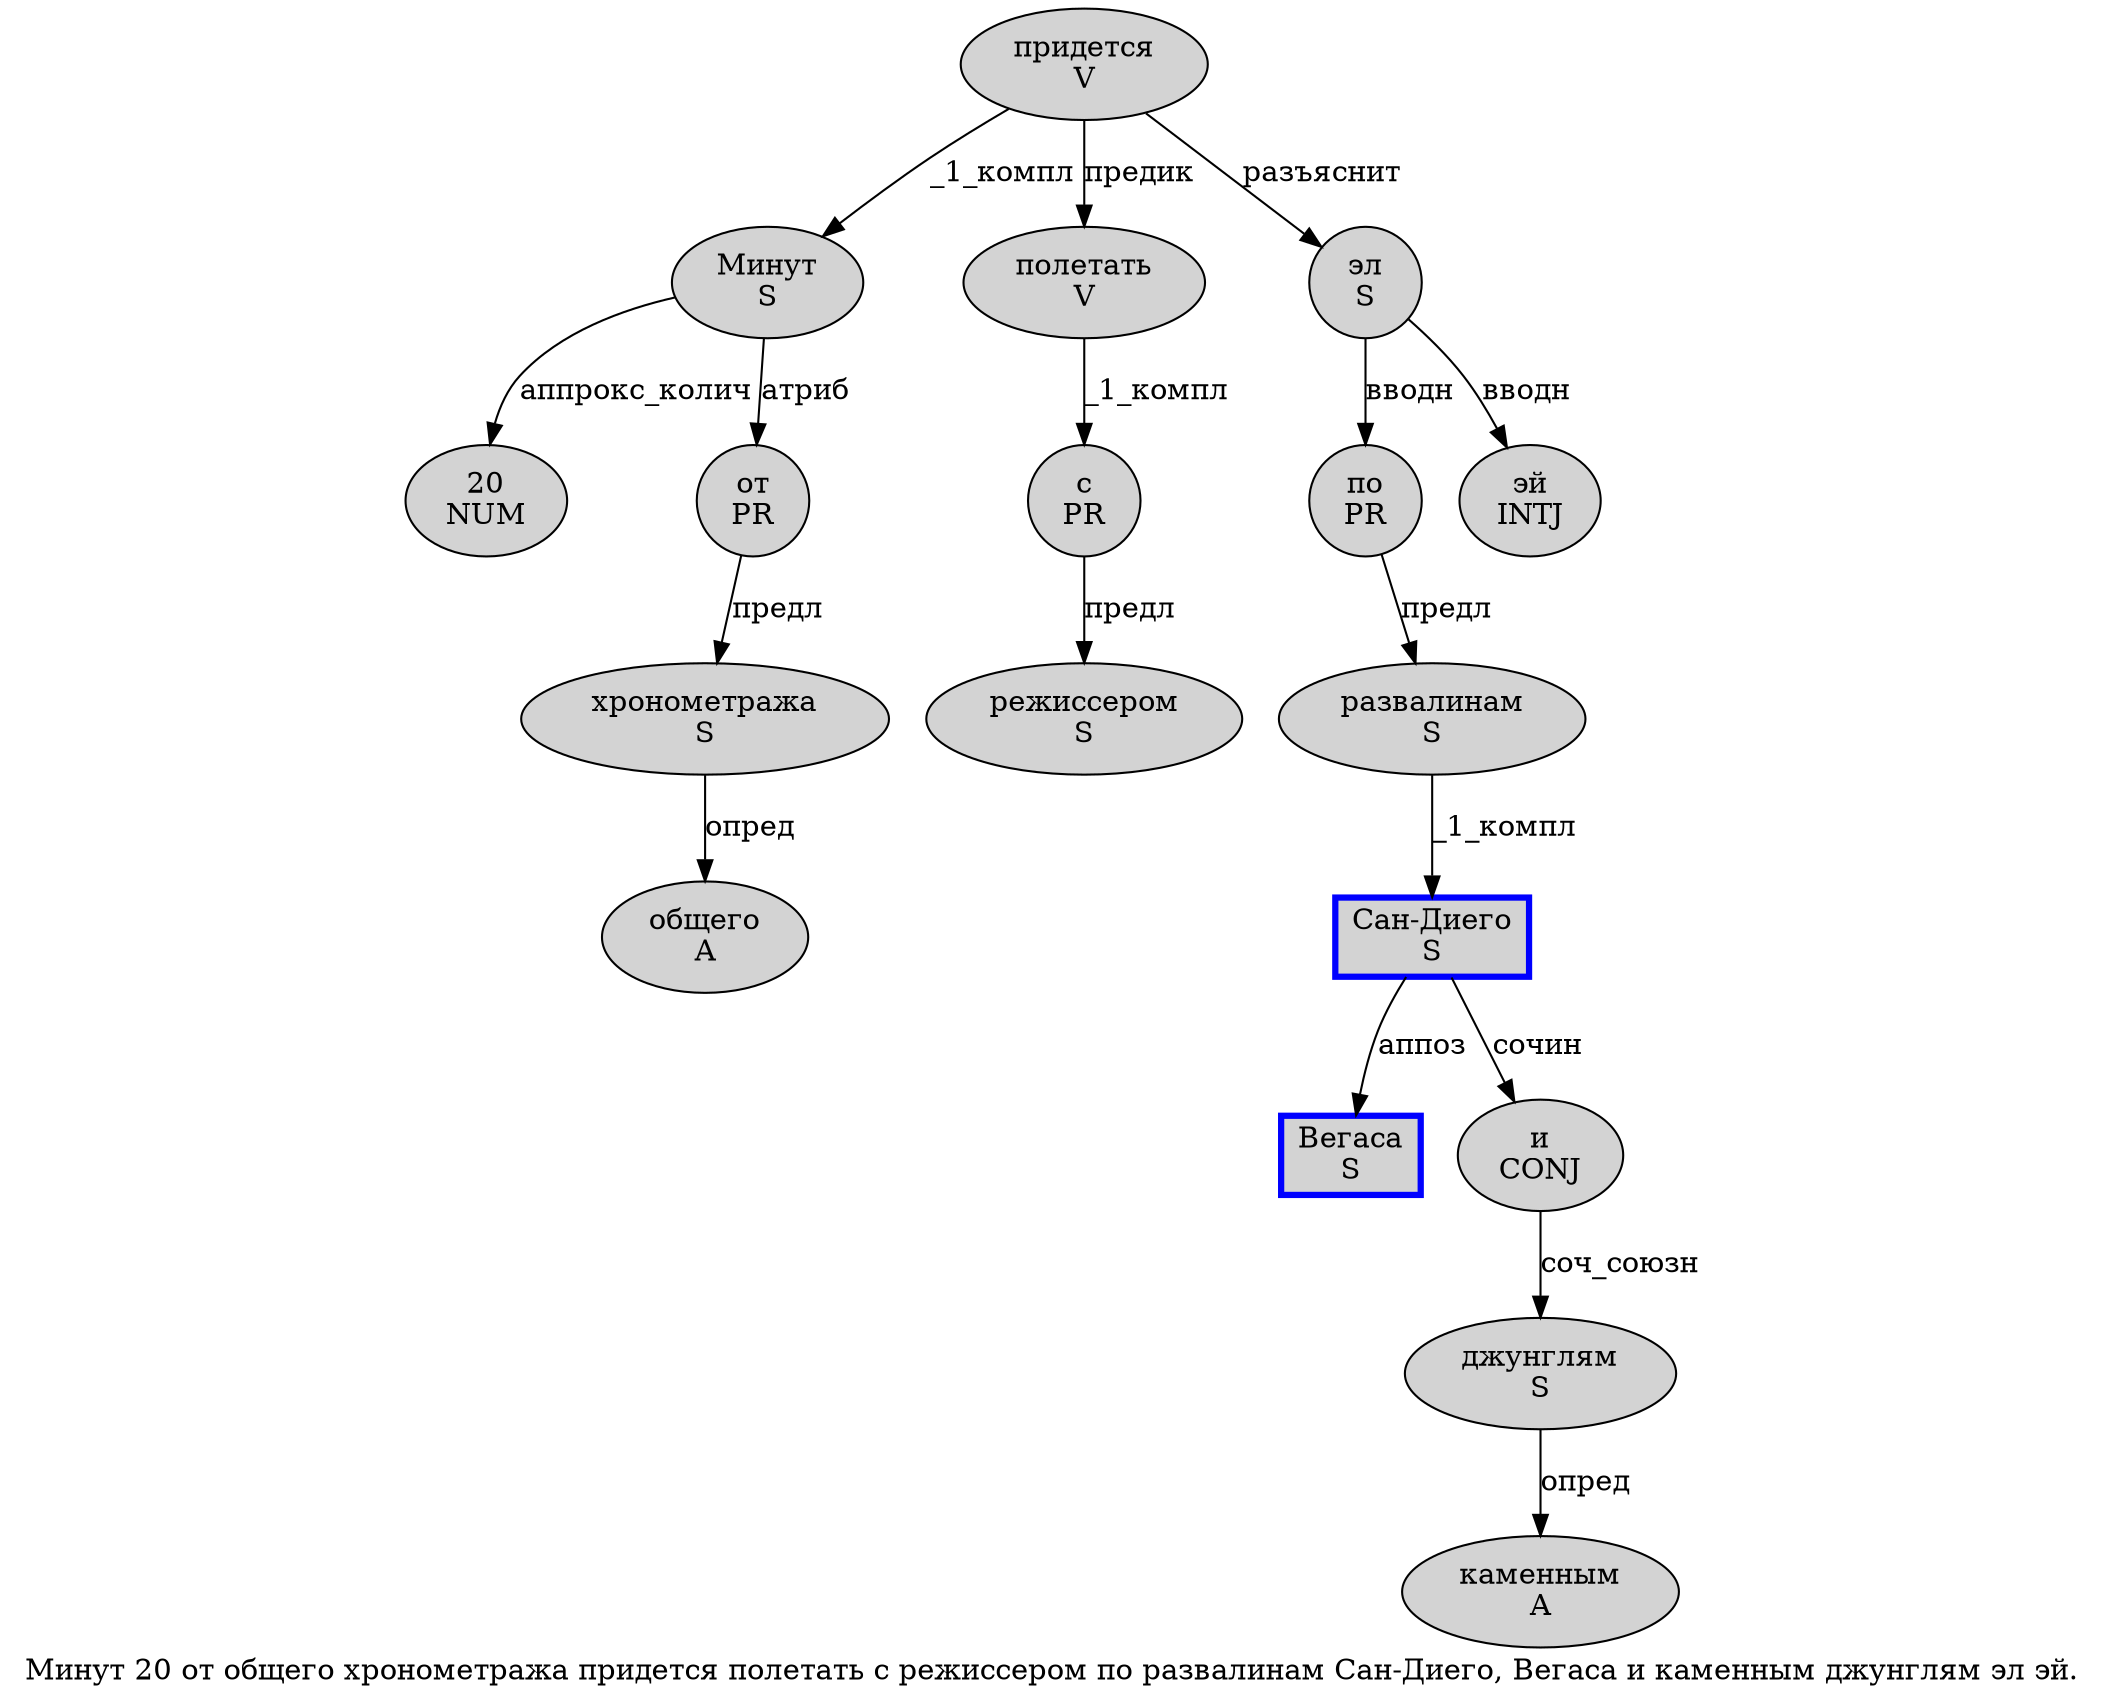 digraph SENTENCE_2568 {
	graph [label="Минут 20 от общего хронометража придется полетать с режиссером по развалинам Сан-Диего, Вегаса и каменным джунглям эл эй."]
	node [style=filled]
		0 [label="Минут
S" color="" fillcolor=lightgray penwidth=1 shape=ellipse]
		1 [label="20
NUM" color="" fillcolor=lightgray penwidth=1 shape=ellipse]
		2 [label="от
PR" color="" fillcolor=lightgray penwidth=1 shape=ellipse]
		3 [label="общего
A" color="" fillcolor=lightgray penwidth=1 shape=ellipse]
		4 [label="хронометража
S" color="" fillcolor=lightgray penwidth=1 shape=ellipse]
		5 [label="придется
V" color="" fillcolor=lightgray penwidth=1 shape=ellipse]
		6 [label="полетать
V" color="" fillcolor=lightgray penwidth=1 shape=ellipse]
		7 [label="с
PR" color="" fillcolor=lightgray penwidth=1 shape=ellipse]
		8 [label="режиссером
S" color="" fillcolor=lightgray penwidth=1 shape=ellipse]
		9 [label="по
PR" color="" fillcolor=lightgray penwidth=1 shape=ellipse]
		10 [label="развалинам
S" color="" fillcolor=lightgray penwidth=1 shape=ellipse]
		11 [label="Сан-Диего
S" color=blue fillcolor=lightgray penwidth=3 shape=box]
		13 [label="Вегаса
S" color=blue fillcolor=lightgray penwidth=3 shape=box]
		14 [label="и
CONJ" color="" fillcolor=lightgray penwidth=1 shape=ellipse]
		15 [label="каменным
A" color="" fillcolor=lightgray penwidth=1 shape=ellipse]
		16 [label="джунглям
S" color="" fillcolor=lightgray penwidth=1 shape=ellipse]
		17 [label="эл
S" color="" fillcolor=lightgray penwidth=1 shape=ellipse]
		18 [label="эй
INTJ" color="" fillcolor=lightgray penwidth=1 shape=ellipse]
			6 -> 7 [label="_1_компл"]
			14 -> 16 [label="соч_союзн"]
			17 -> 9 [label="вводн"]
			17 -> 18 [label="вводн"]
			5 -> 0 [label="_1_компл"]
			5 -> 6 [label="предик"]
			5 -> 17 [label="разъяснит"]
			2 -> 4 [label="предл"]
			4 -> 3 [label="опред"]
			7 -> 8 [label="предл"]
			16 -> 15 [label="опред"]
			9 -> 10 [label="предл"]
			11 -> 13 [label="аппоз"]
			11 -> 14 [label="сочин"]
			0 -> 1 [label="аппрокс_колич"]
			0 -> 2 [label="атриб"]
			10 -> 11 [label="_1_компл"]
}